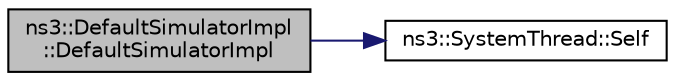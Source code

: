 digraph "ns3::DefaultSimulatorImpl::DefaultSimulatorImpl"
{
  edge [fontname="Helvetica",fontsize="10",labelfontname="Helvetica",labelfontsize="10"];
  node [fontname="Helvetica",fontsize="10",shape=record];
  rankdir="LR";
  Node1 [label="ns3::DefaultSimulatorImpl\l::DefaultSimulatorImpl",height=0.2,width=0.4,color="black", fillcolor="grey75", style="filled", fontcolor="black"];
  Node1 -> Node2 [color="midnightblue",fontsize="10",style="solid"];
  Node2 [label="ns3::SystemThread::Self",height=0.2,width=0.4,color="black", fillcolor="white", style="filled",URL="$dd/d2c/classns3_1_1SystemThread.html#a76dffd0c4383357194c9604f073b0d79",tooltip="Returns the current thread Id. "];
}
